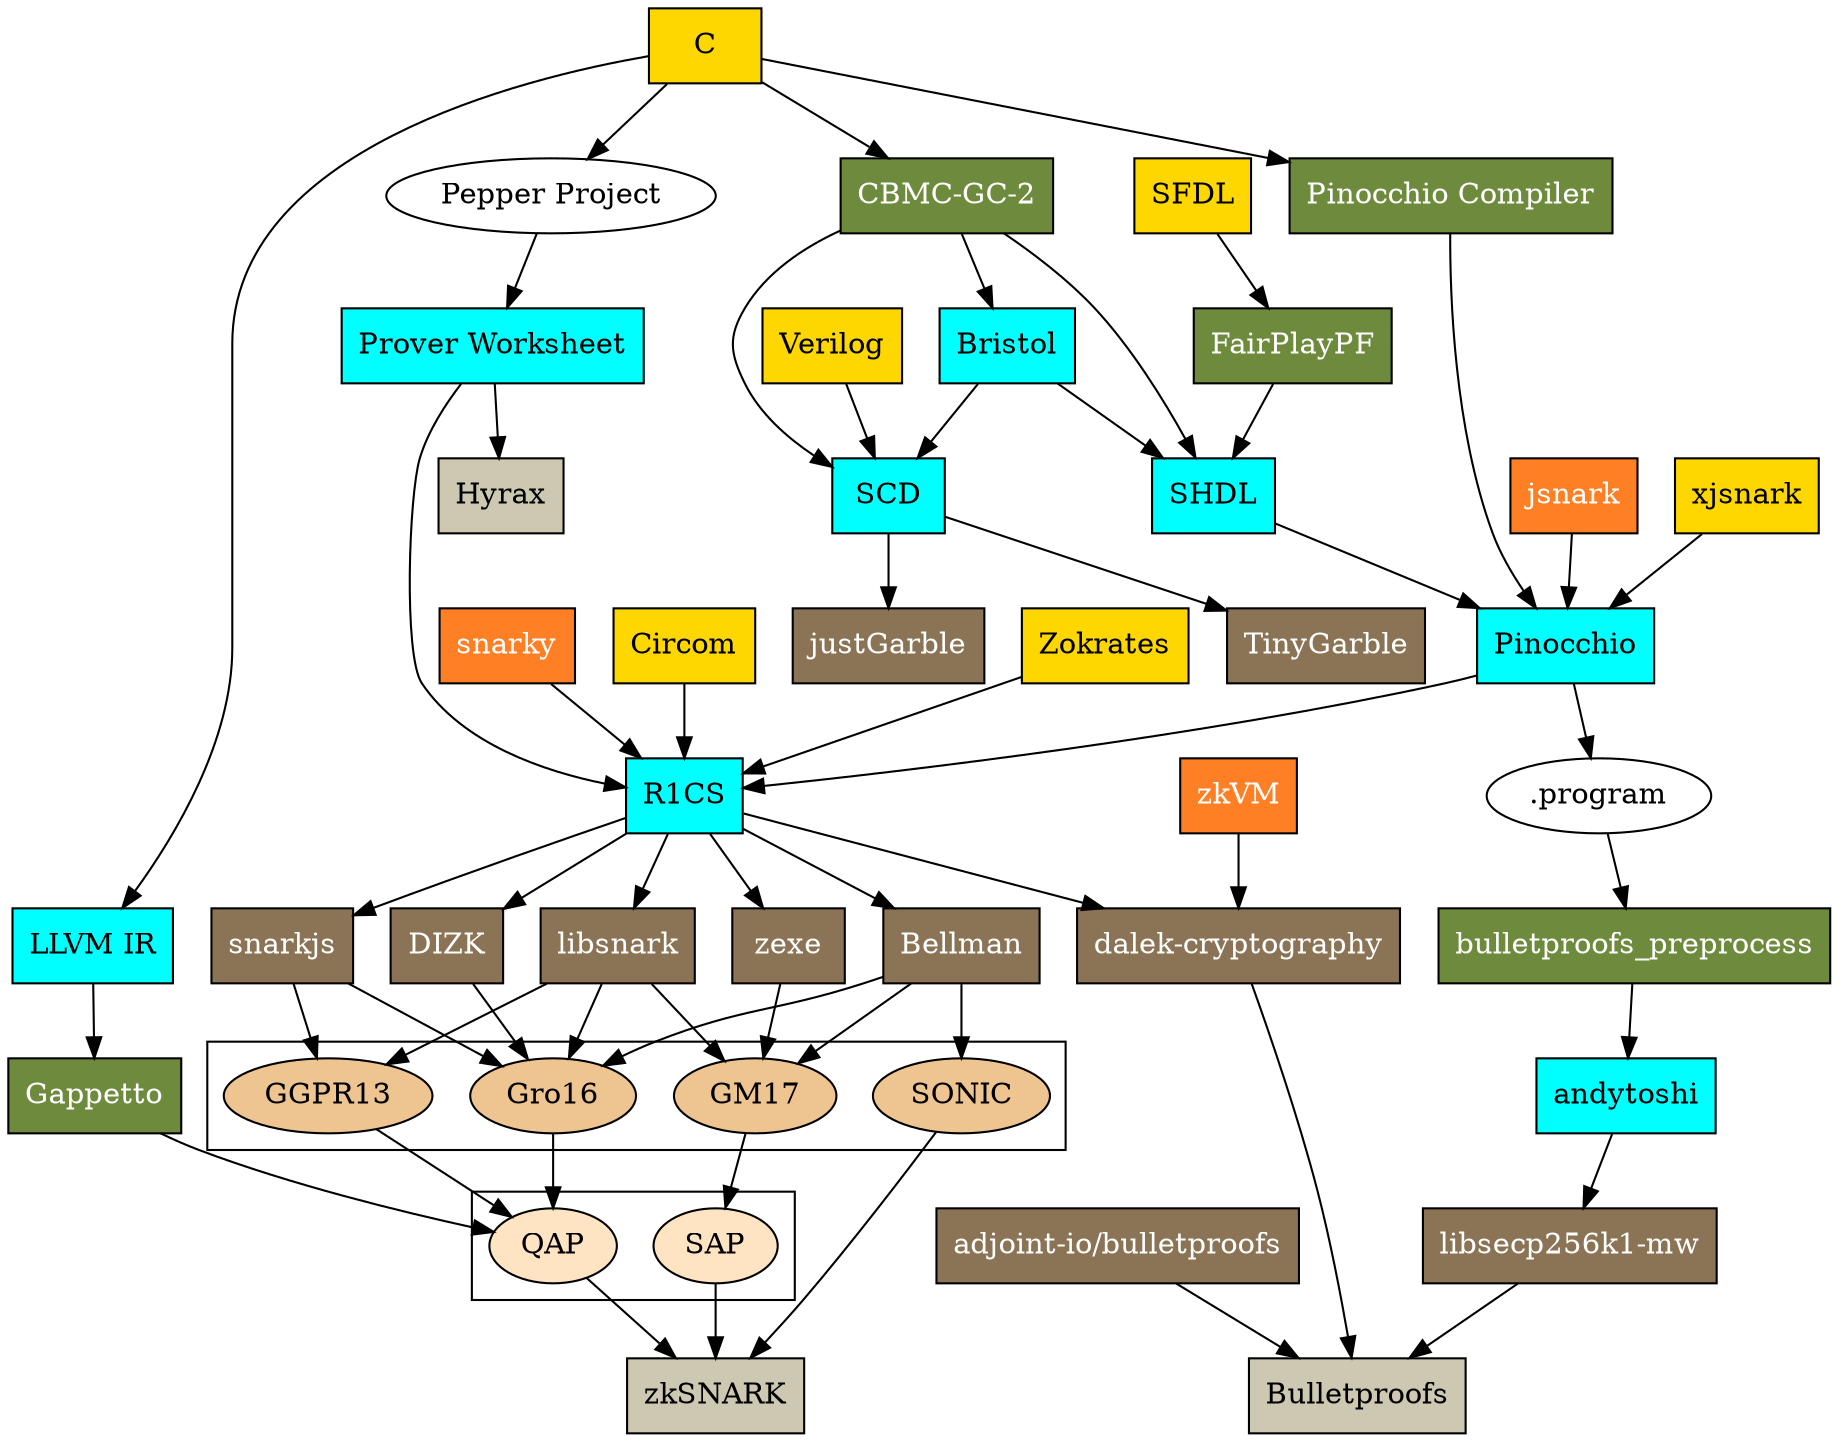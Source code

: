 digraph G {
    # ----------------------
    # Ocaml libraries
        # https://github.com/o1-labs/snarky
        "snarky" [shape=box, fillcolor=chocolate1, style=filled, fontcolor=white, href="./#snarky", target="_top"];
        "snarky" -> "R1CS";
        
    # -----------------------
    # Haskell libraries
        # https://github.com/adjoint-io/bulletproofs/
        "adjoint-io/bulletproofs" [shape=box, fillcolor=burlywood4, style=filled, fontcolor=white, href="./#adjoint-iobulletproofs", target="_top"];
        "adjoint-io/bulletproofs" -> "Bulletproofs";
    
    # ----------------------
    # Rust libraries
        # https://github.com/matter-labs/bellman/
        # https://github.com/zkcrypto/bellman
        # https://github.com/zcash/librustzcash/tree/master/bellman
        "Bellman" [shape=box, fillcolor=burlywood4, style=filled, fontcolor=white];
    
        # https://github.com/scipr-lab/zexe/
        "zexe" [shape=box, fillcolor=burlywood4, style=filled, fontcolor=white, href="./#zexe", target="_top"];

        # https://doc-internal.dalek.rs/bulletproofs/index.html
        # https://github.com/dalek-cryptography/bulletproofs/
        "dalek-cryptography" [shape=box, fillcolor=burlywood4, style=filled, fontcolor=white, href="./#dalek-cryptography", target="_top"];

    # ----------------------
    # Compilers
        # https://gitlab.com/securityengineering/CBMC-GC-2
        "CBMC-GC-2" [shape=box, fillcolor=darkolivegreen4, style=filled, fontcolor=white, href="./#cbmc-gc-2", target="_top"];
        "C" -> "CBMC-GC-2";
        "CBMC-GC-2" -> "Bristol";
        "CBMC-GC-2" -> "SHDL";
        "CBMC-GC-2" -> "SCD";
        
        # https://github.com/Ethsnarks/ethsnarks-pinocchio
        "Pinocchio Compiler" [shape=box, fillcolor=darkolivegreen4, style=filled, fontcolor=white];
        
        # https://github.com/Ethsnarks/ethsnarks-sfdl
        # https://thomaschneider.de/FairplayPF/
        "FairPlayPF" [shape=box, fillcolor=darkolivegreen4, style=filled, fontcolor=white];
        "SFDL" -> "FairPlayPF";
        "FairPlayPF" -> "SHDL";
        
        # https://github.com/corda/msr-vc/tree/master/geppetto/code
        "Gappetto" [shape=box, fillcolor=darkolivegreen4, style=filled, fontcolor=white];

    # -----------------------
    # C/C++ libraries
        # https://github.com/mimblewimble/secp256k1-zkp
        # https://github.com/ElementsProject/secp256k1-zkp
        "libsecp256k1-mw" [shape=box, fillcolor=burlywood4, style=filled, fontcolor=white];
        
        # https://github.com/scipr-lab/libsnark/
        "libsnark" [shape=box, fillcolor=burlywood4, style=filled, fontcolor=white];
        
        # https://github.com/mstraka100/bulletproofs_preprocess
        "bulletproofs_preprocess" [shape=box, fillcolor=darkolivegreen4, style=filled, fontcolor=white];
        "bulletproofs_preprocess" -> "andytoshi";
        # https://github.com/suiguangye/Aggregate-Gamma-Signature/tree/master/secp256k1-mw-GammaFull/src/modules/bulletproofs
        "andytoshi" -> "libsecp256k1-mw" ;
    
        
    # -------------------
    # Java Libraries
        # https://www2.eecs.berkeley.edu/Pubs/TechRpts/2018/EECS-2018-78.pdf
        # https://github.com/scipr-lab/dizk
        "DIZK" [shape=box, fillcolor=burlywood4, style=filled, fontcolor=white];
        "R1CS" -> "DIZK";   # https://github.com/scipr-lab/dizk/tree/master/src/main/java/reductions/r1cs_to_qap
        "DIZK" -> "Gro16";  # https://github.com/scipr-lab/dizk/tree/master/src/main/java/zk_proof_systems/zkSNARK

        "jsnark"  [shape=box, fillcolor=chocolate1, style=filled, fontcolor=white, href="./#jsnark", target="_top"];
        
        # https://github.com/encryptogroup/UC/blob/master/src/bristol_to_SHDL.cpp
        "Bristol" -> "SHDL";

    # ---------------------
    # Javascript libraries
        # https://github.com/iden3/snarkjs
        "snarkjs" [shape=box, fillcolor=burlywood4, style=filled, fontcolor=white, href="./#snarkjs", target="_top"];
    
    # -------------------------
    # MPC / Garbled Circuit libraries
    
        # https://cseweb.ucsd.edu/groups/justgarble/README
        # https://github.com/irdan/justGarble
        "justGarble" [shape=box, fillcolor=burlywood4, style=filled, fontcolor=white];
        "SCD" -> "justGarble";
        
        # https://github.com/esonghori/TinyGarble
        "TinyGarble" [shape=box, fillcolor=burlywood4, style=filled, fontcolor=white];
        "SCD" -> "TinyGarble";

    # ------------------
    # Underlying technologies
        # https://eprint.iacr.org/2017/1066.pdf
        "Bulletproofs" [shape=box, fillcolor=cornsilk3, style=filled, href="./#bulletproofs", target="_top"];

        "zkSNARK" [shape=box, fillcolor=cornsilk3, style=filled];

        # https://github.com/hyraxZK/hyraxZK
        "Hyrax" [shape=box, fillcolor=cornsilk3, style=filled, href="./#hyrax", target="_top"];
    
    # ------------------
    # High-level languages
        "C" [shape=box, fillcolor=gold, style=filled, href="./#c", target="_top"];
    
        # https://github.com/akosba/xjsnark
        "xjsnark" [shape=box, fillcolor=gold, style=filled, href="./#xjsnark", target="_top"];

        # https://github.com/Zokrates/ZoKrates/
        "Zokrates" [shape=box, fillcolor=gold, style=filled, href="./#zokrates", target="_top"];

        # https://github.com/iden3/circom
        "Circom" [shape=box, fillcolor=gold, style=filled, href="./#circom", target="_top"];
        
        # http://www.cs.huji.ac.il/project/Fairplay/Fairplay/Fairplay.pdf
        # https://github.com/FaiplayMP/FairplayMP
        "SFDL" [shape=box, fillcolor=gold, style=filled, href="./#sfdl", target="_top"];
        
        "Verilog" [shape=box, fillcolor=gold, style=filled, href="./#verilog", target="_top"];
        # https://github.com/esonghori/TinyGarble/blob/master/scd/v_2_scd.cpp
        # https://github.com/esonghori/circuit_synthesis
        "Verilog" -> "SCD";

    # -----------------------------
    # Intermediate forms
        # https://github.com/interstellar/slingshot/tree/main/zkvm
        "zkVM" [shape=box, fillcolor=chocolate1, style=filled, fontcolor=white];
        "zkVM" -> "dalek-cryptography";
        
        # https://github.com/irdan/justGarble/blob/master/scd/SCD_Format
        # https://github.com/ciphron/scdf
        "SCD" [shape=box, fillcolor=cyan, style=filled, href="./#scd", target="_top"];
        
        "andytoshi" [shape=box, fillcolor=cyan, style=filled, href="./#andytoshi", target="_top"];
        
        # https://github.com/Ethsnarks/ethsnarks-il/tree/master/cxx
        "Pinocchio" [shape=box, fillcolor=cyan, style=filled, href="./#pinocchio", target="_top"];
        
        "Prover Worksheet" [shape=box, fillcolor=cyan, style=filled, href="./#prover-worksheet", target="_top"];
        "R1CS" [shape=box, fillcolor=cyan, style=filled];
        
        # https://homes.esat.kuleuven.be/~nsmart/MPC/
        "Bristol" [shape=box, fillcolor=cyan, style=filled, href="./#bristol", target="_top"];
        "Bristol" -> "SCD";
        
        # http://www.cs.huji.ac.il/project/Fairplay/Fairplay/Fairplay.pdf
        # https://github.com/ciphron/sfdl_to_scdl
        "SHDL" [shape=box, fillcolor=cyan, style=filled, href="./#shdl", target="_top"];
        # https://github.com/Ethsnarks/ethsnarks-sfdl/blob/master/shdl2ethsnarks.py
        "SHDL" -> "Pinocchio";
    
    "C" -> "Pepper Project";
    "Pepper Project" -> "Prover Worksheet";
    
    "LLVM IR" [shape=box, fillcolor=cyan, style=filled];
    
    # zkSNARK algorithms / papers
    subgraph cluster_6 {
        # https://eprint.iacr.org/2016/260.pdf
        "Gro16" [fillcolor=burlywood2, style=filled, href="./#gro16", target="_top"];
        
        # https://github.com/zknuckles/sonic
        "SONIC" [fillcolor=burlywood2, style=filled, href="./#sonic", target="_top"];
    
        # https://eprint.iacr.org/2013/279.pdf
        "GGPR13" [fillcolor=burlywood2, style=filled, href="./#ggpr13", target="_top"];
    
        # https://eprint.iacr.org/2017/540.pdf
        "GM17" [fillcolor=burlywood2, style=filled, href="./#gro16", target="_top"];
    }
    
    subgraph cluster_7 {
        "SAP" [fillcolor=bisque, style=filled];
        "QAP" [fillcolor=bisque, style=filled];
    }
    
    "Pinocchio Compiler" -> "Pinocchio";
    "C" -> "Pinocchio Compiler";
    "C" -> "LLVM IR";

    "LLVM IR" -> "Gappetto";
    "Gappetto" -> "QAP";
    
    "R1CS" -> "zexe";
    "zexe" -> "GM17";
    "libsnark" -> "GM17";
    "libsnark" -> "Gro16";
    "libsnark" -> "GGPR13";
    "snarkjs" -> "Gro16";
    "snarkjs" -> "GGPR13";
    "Bellman" -> "SONIC";
    "SONIC" -> "zkSNARK";
    "Bellman" -> "Gro16";
    "Bellman" -> "GM17";
    
    "GGPR13" -> "QAP";

    "GM17" -> "SAP";
    "SAP" -> "zkSNARK";

    "Gro16" -> "QAP";
    "QAP" -> "zkSNARK";
      
  "jsnark" -> "Pinocchio";
  "xjsnark" -> "Pinocchio";
  "Pinocchio" -> "R1CS";
  
  # https://doc.dalek.rs/develop/bulletproofs/r1cs/index.html
  # https://doc-internal.dalek.rs/develop/bulletproofs/notes/r1cs_proof/index.html
  "R1CS" -> "dalek-cryptography" ;
  
  "R1CS" -> "Bellman" ;
  "R1CS" -> "libsnark" ;
 
  "Zokrates" -> "R1CS";
  
  "Circom" -> "R1CS";
  "R1CS" -> "snarkjs";
 
  # https://github.com/mstraka100/bulletproofs_preprocess/blob/master/pinocchio.py
  "Pinocchio" -> ".program";
  ".program" -> "bulletproofs_preprocess";
  
  "libsecp256k1-mw" -> "Bulletproofs";
  "dalek-cryptography" -> "Bulletproofs";
  "Prover Worksheet" -> "Hyrax";
  "Prover Worksheet" -> "R1CS";
}